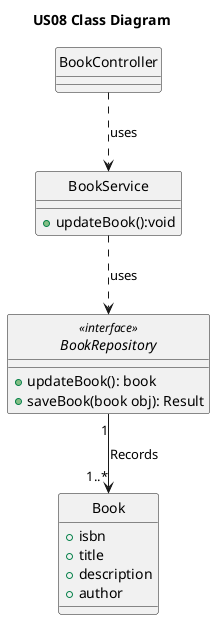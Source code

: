@startuml
'https://SubscriptionServicetuml.com/class-diagram

hide circle

title US08 Class Diagram


class BookController  {
}

class BookService {
+updateBook():void
}

interface BookRepository <<interface>> {
+updateBook(): book
+saveBook(book obj): Result
}

class Book   {
+isbn
+title
+description
+author
}

BookController..> BookService:uses
BookService ..>  BookRepository:uses
BookRepository "1" -->"1..*" Book: Records
@enduml
